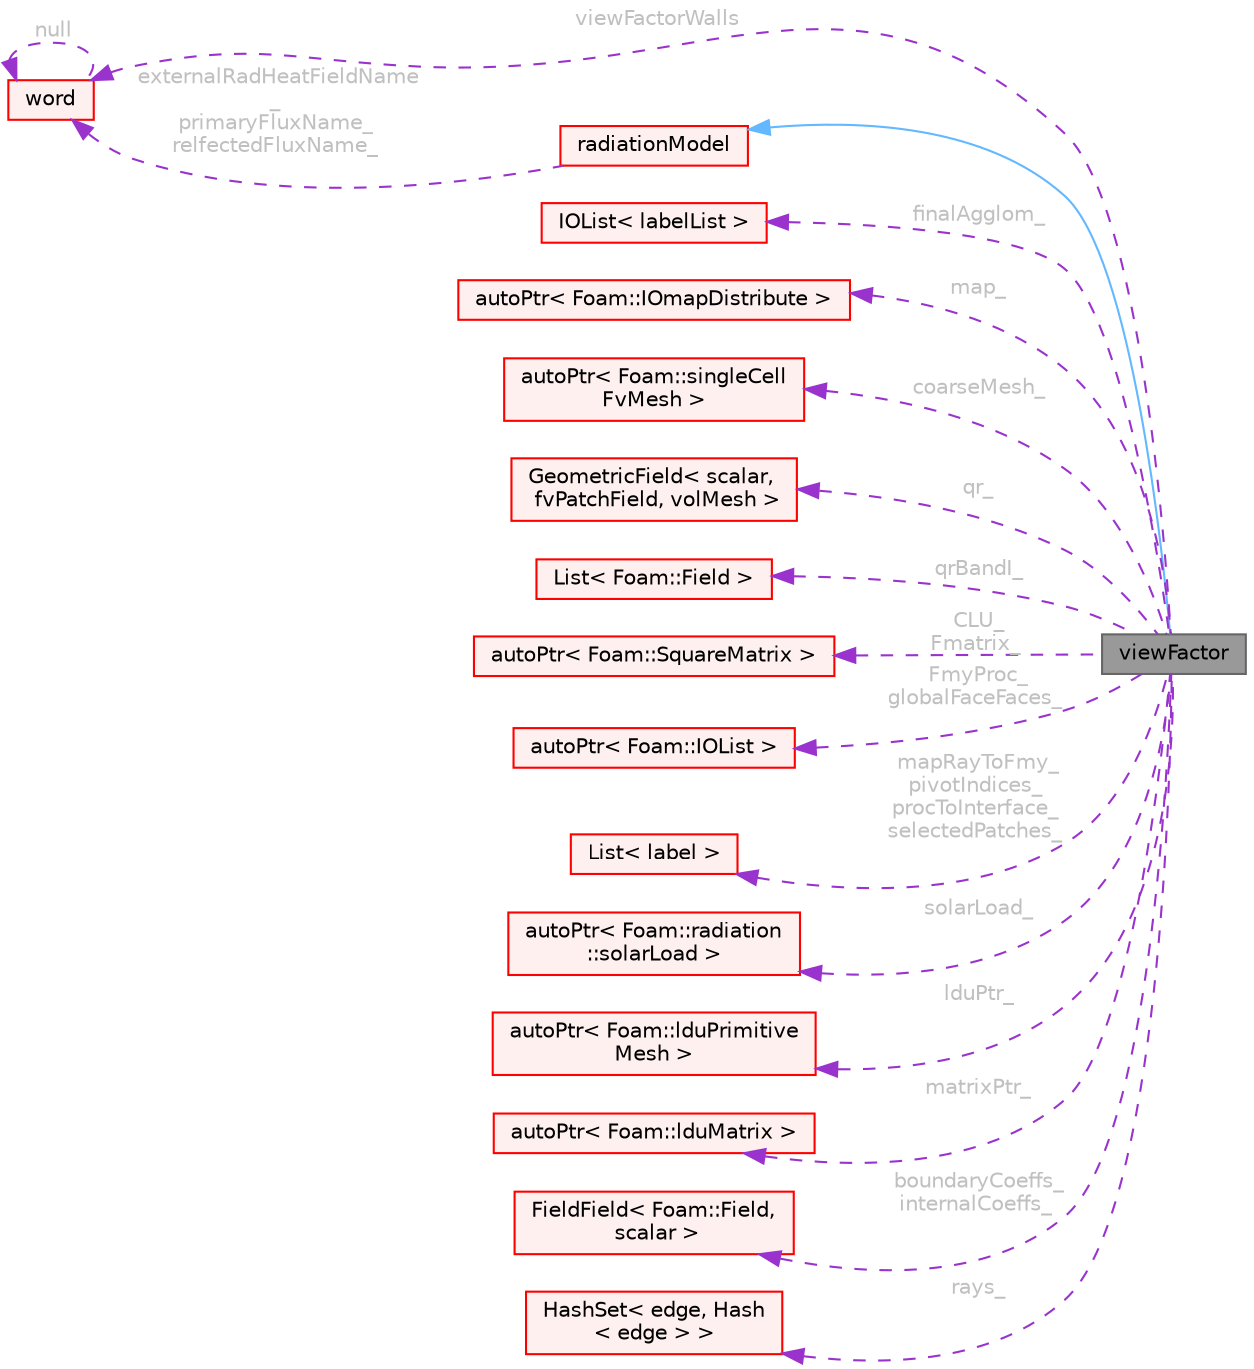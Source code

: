 digraph "viewFactor"
{
 // LATEX_PDF_SIZE
  bgcolor="transparent";
  edge [fontname=Helvetica,fontsize=10,labelfontname=Helvetica,labelfontsize=10];
  node [fontname=Helvetica,fontsize=10,shape=box,height=0.2,width=0.4];
  rankdir="LR";
  Node1 [id="Node000001",label="viewFactor",height=0.2,width=0.4,color="gray40", fillcolor="grey60", style="filled", fontcolor="black",tooltip="View factor radiation model. The system solved is: C q = b where: Cij = deltaij/Ej - (1/Ej - 1)Fij q ..."];
  Node2 -> Node1 [id="edge1_Node000001_Node000002",dir="back",color="steelblue1",style="solid",tooltip=" "];
  Node2 [id="Node000002",label="radiationModel",height=0.2,width=0.4,color="red", fillcolor="#FFF0F0", style="filled",URL="$classFoam_1_1radiation_1_1radiationModel.html",tooltip="Top level model for radiation modelling."];
  Node16 -> Node2 [id="edge2_Node000002_Node000016",dir="back",color="darkorchid3",style="dashed",tooltip=" ",label=" externalRadHeatFieldName\l_\nprimaryFluxName_\nrelfectedFluxName_",fontcolor="grey" ];
  Node16 [id="Node000016",label="word",height=0.2,width=0.4,color="red", fillcolor="#FFF0F0", style="filled",URL="$classFoam_1_1word.html",tooltip="A class for handling words, derived from Foam::string."];
  Node16 -> Node16 [id="edge3_Node000016_Node000016",dir="back",color="darkorchid3",style="dashed",tooltip=" ",label=" null",fontcolor="grey" ];
  Node16 -> Node1 [id="edge4_Node000001_Node000016",dir="back",color="darkorchid3",style="dashed",tooltip=" ",label=" viewFactorWalls",fontcolor="grey" ];
  Node76 -> Node1 [id="edge5_Node000001_Node000076",dir="back",color="darkorchid3",style="dashed",tooltip=" ",label=" finalAgglom_",fontcolor="grey" ];
  Node76 [id="Node000076",label="IOList\< labelList \>",height=0.2,width=0.4,color="red", fillcolor="#FFF0F0", style="filled",URL="$classFoam_1_1IOList.html",tooltip=" "];
  Node80 -> Node1 [id="edge6_Node000001_Node000080",dir="back",color="darkorchid3",style="dashed",tooltip=" ",label=" map_",fontcolor="grey" ];
  Node80 [id="Node000080",label="autoPtr\< Foam::IOmapDistribute \>",height=0.2,width=0.4,color="red", fillcolor="#FFF0F0", style="filled",URL="$classFoam_1_1autoPtr.html",tooltip=" "];
  Node81 -> Node1 [id="edge7_Node000001_Node000081",dir="back",color="darkorchid3",style="dashed",tooltip=" ",label=" coarseMesh_",fontcolor="grey" ];
  Node81 [id="Node000081",label="autoPtr\< Foam::singleCell\lFvMesh \>",height=0.2,width=0.4,color="red", fillcolor="#FFF0F0", style="filled",URL="$classFoam_1_1autoPtr.html",tooltip=" "];
  Node82 -> Node1 [id="edge8_Node000001_Node000082",dir="back",color="darkorchid3",style="dashed",tooltip=" ",label=" qr_",fontcolor="grey" ];
  Node82 [id="Node000082",label="GeometricField\< scalar,\l fvPatchField, volMesh \>",height=0.2,width=0.4,color="red", fillcolor="#FFF0F0", style="filled",URL="$classFoam_1_1GeometricField.html",tooltip=" "];
  Node84 -> Node1 [id="edge9_Node000001_Node000084",dir="back",color="darkorchid3",style="dashed",tooltip=" ",label=" qrBandI_",fontcolor="grey" ];
  Node84 [id="Node000084",label="List\< Foam::Field \>",height=0.2,width=0.4,color="red", fillcolor="#FFF0F0", style="filled",URL="$classFoam_1_1List.html",tooltip=" "];
  Node86 -> Node1 [id="edge10_Node000001_Node000086",dir="back",color="darkorchid3",style="dashed",tooltip=" ",label=" CLU_\nFmatrix_",fontcolor="grey" ];
  Node86 [id="Node000086",label="autoPtr\< Foam::SquareMatrix \>",height=0.2,width=0.4,color="red", fillcolor="#FFF0F0", style="filled",URL="$classFoam_1_1autoPtr.html",tooltip=" "];
  Node87 -> Node1 [id="edge11_Node000001_Node000087",dir="back",color="darkorchid3",style="dashed",tooltip=" ",label=" FmyProc_\nglobalFaceFaces_",fontcolor="grey" ];
  Node87 [id="Node000087",label="autoPtr\< Foam::IOList \>",height=0.2,width=0.4,color="red", fillcolor="#FFF0F0", style="filled",URL="$classFoam_1_1autoPtr.html",tooltip=" "];
  Node88 -> Node1 [id="edge12_Node000001_Node000088",dir="back",color="darkorchid3",style="dashed",tooltip=" ",label=" mapRayToFmy_\npivotIndices_\nprocToInterface_\nselectedPatches_",fontcolor="grey" ];
  Node88 [id="Node000088",label="List\< label \>",height=0.2,width=0.4,color="red", fillcolor="#FFF0F0", style="filled",URL="$classFoam_1_1List.html",tooltip=" "];
  Node90 -> Node1 [id="edge13_Node000001_Node000090",dir="back",color="darkorchid3",style="dashed",tooltip=" ",label=" solarLoad_",fontcolor="grey" ];
  Node90 [id="Node000090",label="autoPtr\< Foam::radiation\l::solarLoad \>",height=0.2,width=0.4,color="red", fillcolor="#FFF0F0", style="filled",URL="$classFoam_1_1autoPtr.html",tooltip=" "];
  Node91 -> Node1 [id="edge14_Node000001_Node000091",dir="back",color="darkorchid3",style="dashed",tooltip=" ",label=" lduPtr_",fontcolor="grey" ];
  Node91 [id="Node000091",label="autoPtr\< Foam::lduPrimitive\lMesh \>",height=0.2,width=0.4,color="red", fillcolor="#FFF0F0", style="filled",URL="$classFoam_1_1autoPtr.html",tooltip=" "];
  Node92 -> Node1 [id="edge15_Node000001_Node000092",dir="back",color="darkorchid3",style="dashed",tooltip=" ",label=" matrixPtr_",fontcolor="grey" ];
  Node92 [id="Node000092",label="autoPtr\< Foam::lduMatrix \>",height=0.2,width=0.4,color="red", fillcolor="#FFF0F0", style="filled",URL="$classFoam_1_1autoPtr.html",tooltip=" "];
  Node93 -> Node1 [id="edge16_Node000001_Node000093",dir="back",color="darkorchid3",style="dashed",tooltip=" ",label=" boundaryCoeffs_\ninternalCoeffs_",fontcolor="grey" ];
  Node93 [id="Node000093",label="FieldField\< Foam::Field,\l scalar \>",height=0.2,width=0.4,color="red", fillcolor="#FFF0F0", style="filled",URL="$classFoam_1_1FieldField.html",tooltip=" "];
  Node99 -> Node1 [id="edge17_Node000001_Node000099",dir="back",color="darkorchid3",style="dashed",tooltip=" ",label=" rays_",fontcolor="grey" ];
  Node99 [id="Node000099",label="HashSet\< edge, Hash\l\< edge \> \>",height=0.2,width=0.4,color="red", fillcolor="#FFF0F0", style="filled",URL="$classFoam_1_1HashSet.html",tooltip=" "];
}

